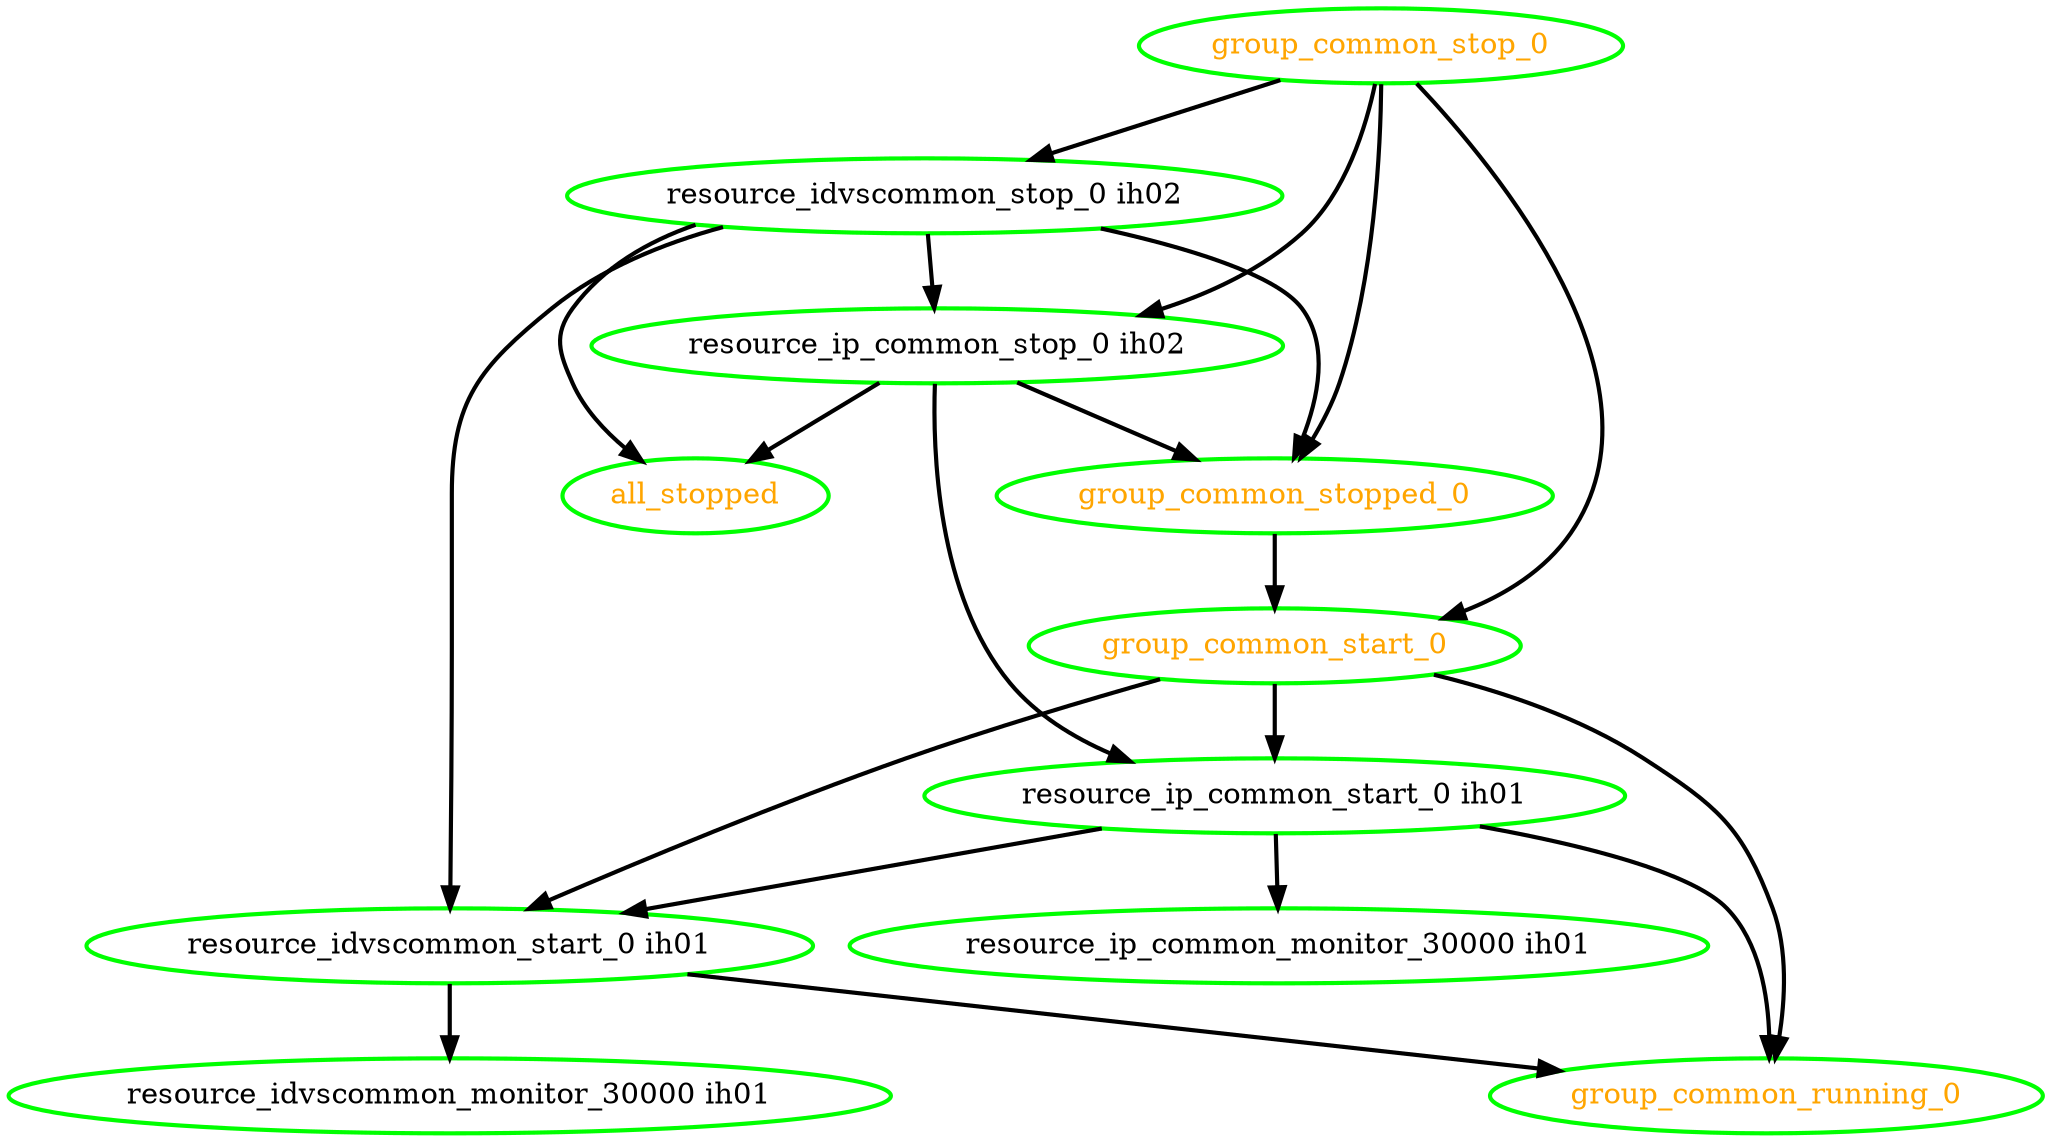 digraph "g" {
"all_stopped" [ style=bold color="green" fontcolor="orange"  ]
"group_common_running_0" [ style=bold color="green" fontcolor="orange"  ]
"group_common_start_0" -> "group_common_running_0" [ style = bold]
"group_common_start_0" -> "resource_idvscommon_start_0 ih01" [ style = bold]
"group_common_start_0" -> "resource_ip_common_start_0 ih01" [ style = bold]
"group_common_start_0" [ style=bold color="green" fontcolor="orange"  ]
"group_common_stop_0" -> "group_common_start_0" [ style = bold]
"group_common_stop_0" -> "group_common_stopped_0" [ style = bold]
"group_common_stop_0" -> "resource_idvscommon_stop_0 ih02" [ style = bold]
"group_common_stop_0" -> "resource_ip_common_stop_0 ih02" [ style = bold]
"group_common_stop_0" [ style=bold color="green" fontcolor="orange"  ]
"group_common_stopped_0" -> "group_common_start_0" [ style = bold]
"group_common_stopped_0" [ style=bold color="green" fontcolor="orange"  ]
"resource_idvscommon_monitor_30000 ih01" [ style=bold color="green" fontcolor="black"  ]
"resource_idvscommon_start_0 ih01" -> "group_common_running_0" [ style = bold]
"resource_idvscommon_start_0 ih01" -> "resource_idvscommon_monitor_30000 ih01" [ style = bold]
"resource_idvscommon_start_0 ih01" [ style=bold color="green" fontcolor="black"  ]
"resource_idvscommon_stop_0 ih02" -> "all_stopped" [ style = bold]
"resource_idvscommon_stop_0 ih02" -> "group_common_stopped_0" [ style = bold]
"resource_idvscommon_stop_0 ih02" -> "resource_idvscommon_start_0 ih01" [ style = bold]
"resource_idvscommon_stop_0 ih02" -> "resource_ip_common_stop_0 ih02" [ style = bold]
"resource_idvscommon_stop_0 ih02" [ style=bold color="green" fontcolor="black"  ]
"resource_ip_common_monitor_30000 ih01" [ style=bold color="green" fontcolor="black"  ]
"resource_ip_common_start_0 ih01" -> "group_common_running_0" [ style = bold]
"resource_ip_common_start_0 ih01" -> "resource_idvscommon_start_0 ih01" [ style = bold]
"resource_ip_common_start_0 ih01" -> "resource_ip_common_monitor_30000 ih01" [ style = bold]
"resource_ip_common_start_0 ih01" [ style=bold color="green" fontcolor="black"  ]
"resource_ip_common_stop_0 ih02" -> "all_stopped" [ style = bold]
"resource_ip_common_stop_0 ih02" -> "group_common_stopped_0" [ style = bold]
"resource_ip_common_stop_0 ih02" -> "resource_ip_common_start_0 ih01" [ style = bold]
"resource_ip_common_stop_0 ih02" [ style=bold color="green" fontcolor="black"  ]
}
